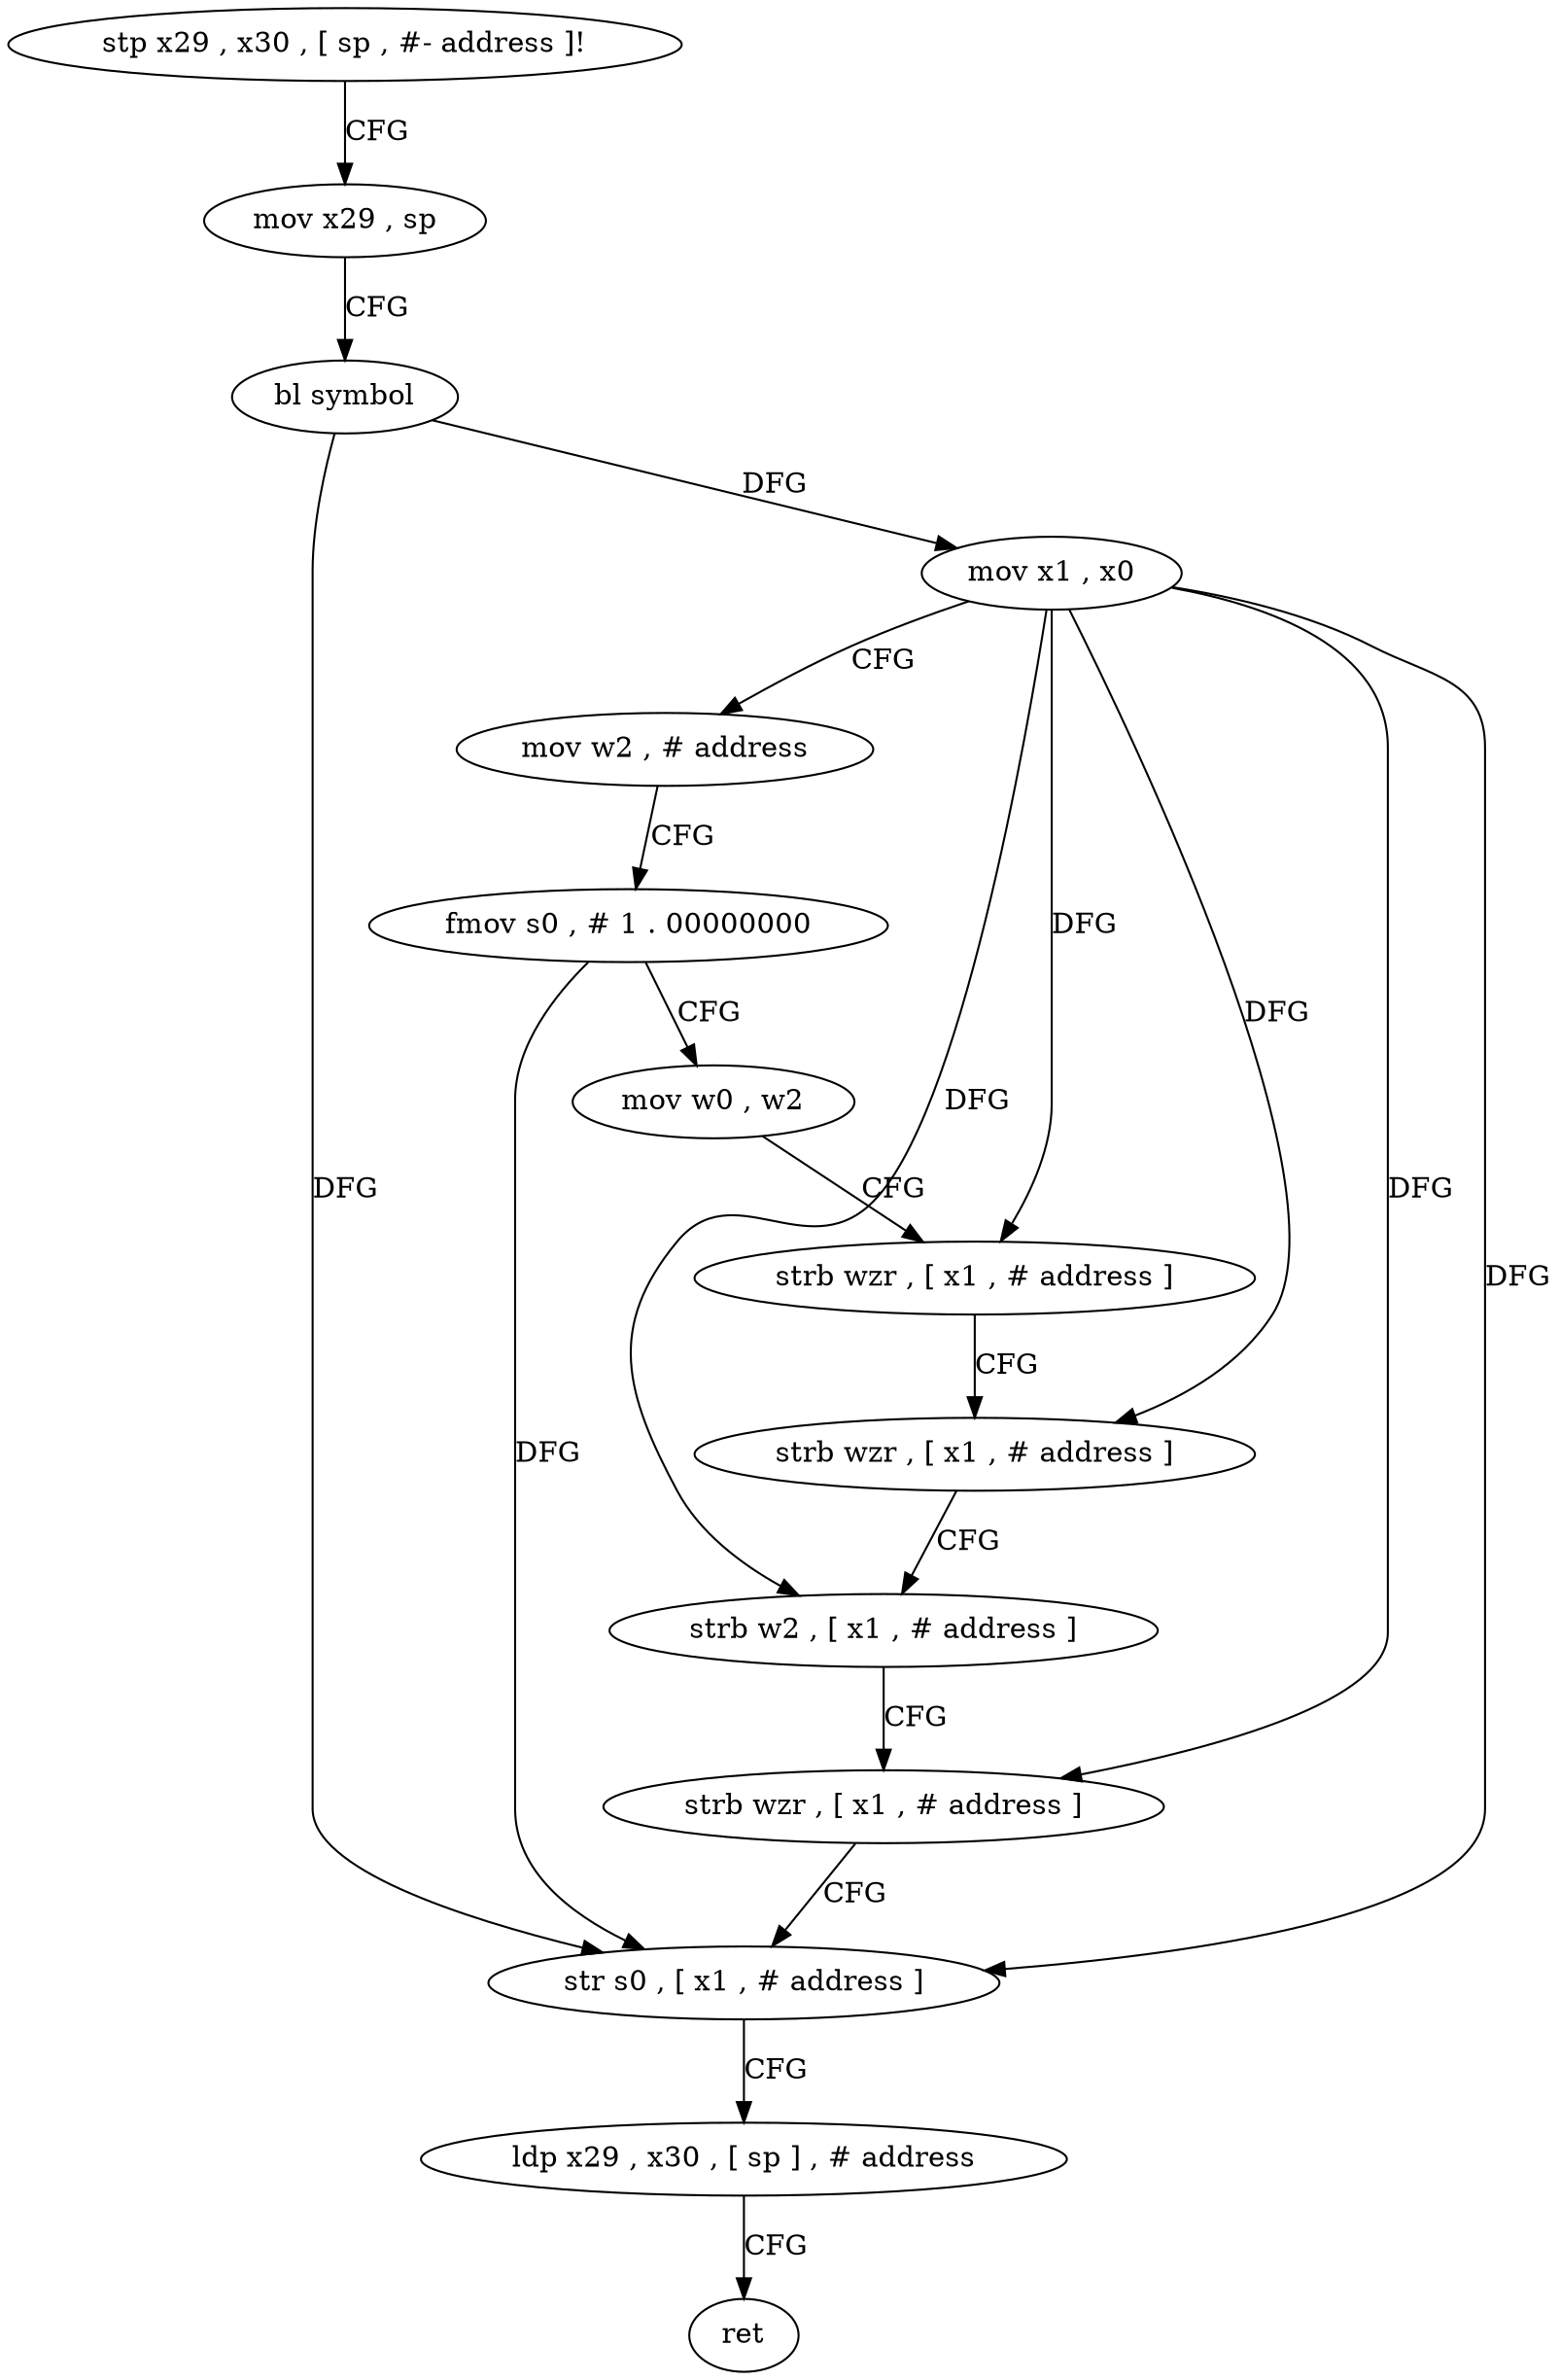 digraph "func" {
"4244576" [label = "stp x29 , x30 , [ sp , #- address ]!" ]
"4244580" [label = "mov x29 , sp" ]
"4244584" [label = "bl symbol" ]
"4244588" [label = "mov x1 , x0" ]
"4244592" [label = "mov w2 , # address" ]
"4244596" [label = "fmov s0 , # 1 . 00000000" ]
"4244600" [label = "mov w0 , w2" ]
"4244604" [label = "strb wzr , [ x1 , # address ]" ]
"4244608" [label = "strb wzr , [ x1 , # address ]" ]
"4244612" [label = "strb w2 , [ x1 , # address ]" ]
"4244616" [label = "strb wzr , [ x1 , # address ]" ]
"4244620" [label = "str s0 , [ x1 , # address ]" ]
"4244624" [label = "ldp x29 , x30 , [ sp ] , # address" ]
"4244628" [label = "ret" ]
"4244576" -> "4244580" [ label = "CFG" ]
"4244580" -> "4244584" [ label = "CFG" ]
"4244584" -> "4244588" [ label = "DFG" ]
"4244584" -> "4244620" [ label = "DFG" ]
"4244588" -> "4244592" [ label = "CFG" ]
"4244588" -> "4244604" [ label = "DFG" ]
"4244588" -> "4244608" [ label = "DFG" ]
"4244588" -> "4244612" [ label = "DFG" ]
"4244588" -> "4244616" [ label = "DFG" ]
"4244588" -> "4244620" [ label = "DFG" ]
"4244592" -> "4244596" [ label = "CFG" ]
"4244596" -> "4244600" [ label = "CFG" ]
"4244596" -> "4244620" [ label = "DFG" ]
"4244600" -> "4244604" [ label = "CFG" ]
"4244604" -> "4244608" [ label = "CFG" ]
"4244608" -> "4244612" [ label = "CFG" ]
"4244612" -> "4244616" [ label = "CFG" ]
"4244616" -> "4244620" [ label = "CFG" ]
"4244620" -> "4244624" [ label = "CFG" ]
"4244624" -> "4244628" [ label = "CFG" ]
}
